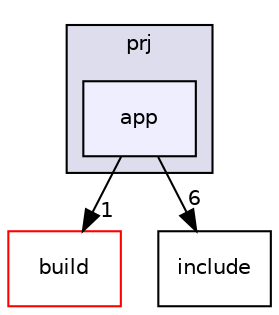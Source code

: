 digraph "/home/krzysztof/PO/zad3-kgliwinski/prj/app" {
  compound=true
  node [ fontsize="10", fontname="Helvetica"];
  edge [ labelfontsize="10", labelfontname="Helvetica"];
  subgraph clusterdir_4aa64b0872d36146e049722e293482e3 {
    graph [ bgcolor="#ddddee", pencolor="black", label="prj" fontname="Helvetica", fontsize="10", URL="dir_4aa64b0872d36146e049722e293482e3.html"]
  dir_e660b4bdae192faa19696ecd2405dd5d [shape=box, label="app", style="filled", fillcolor="#eeeeff", pencolor="black", URL="dir_e660b4bdae192faa19696ecd2405dd5d.html"];
  }
  dir_2a48dcc7c6b2008f99521b8379b25a2d [shape=box label="build" fillcolor="white" style="filled" color="red" URL="dir_2a48dcc7c6b2008f99521b8379b25a2d.html"];
  dir_a948c6350406abd2f8ecb22c9ee2cd63 [shape=box label="include" URL="dir_a948c6350406abd2f8ecb22c9ee2cd63.html"];
  dir_e660b4bdae192faa19696ecd2405dd5d->dir_2a48dcc7c6b2008f99521b8379b25a2d [headlabel="1", labeldistance=1.5 headhref="dir_000001_000002.html"];
  dir_e660b4bdae192faa19696ecd2405dd5d->dir_a948c6350406abd2f8ecb22c9ee2cd63 [headlabel="6", labeldistance=1.5 headhref="dir_000001_000017.html"];
}

